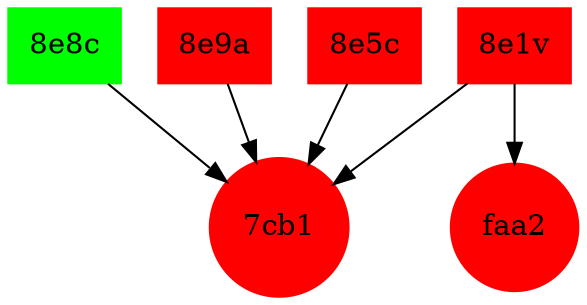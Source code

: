 // The Round Table
digraph {
	node [color=red shape=rectangle style=filled]
	"8e1v"
	node [color=red shape=circle style=filled]
	"7cb1"
	"8e1v" -> "7cb1"
	node [color=red shape=rectangle style=filled]
	"8e1v"
	node [color=red shape=circle style=filled]
	faa2
	"8e1v" -> faa2
	node [color=green shape=rectangle style=filled]
	"8e8c"
	node [color=green shape=circle style=filled]
	"8e8c" -> "7cb1"
	node [color=red shape=rectangle style=filled]
	"8e9a"
	node [color=red shape=circle style=filled]
	"7cb1"
	"8e9a" -> "7cb1"
	node [color=red shape=rectangle style=filled]
	"8e5c"
	node [color=red shape=circle style=filled]
	"7cb1"
	"8e5c" -> "7cb1"
}
